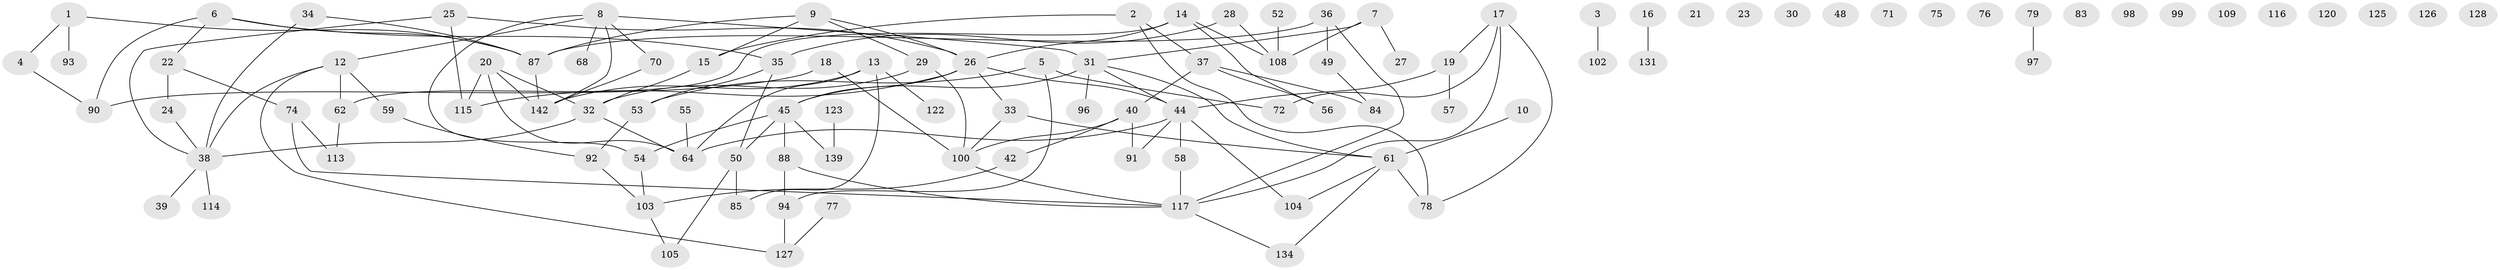 // original degree distribution, {3: 0.25675675675675674, 2: 0.24324324324324326, 1: 0.19594594594594594, 5: 0.05405405405405406, 4: 0.11486486486486487, 0: 0.10810810810810811, 7: 0.006756756756756757, 6: 0.02027027027027027}
// Generated by graph-tools (version 1.1) at 2025/41/03/06/25 10:41:20]
// undirected, 103 vertices, 128 edges
graph export_dot {
graph [start="1"]
  node [color=gray90,style=filled];
  1;
  2 [super="+11"];
  3;
  4 [super="+60"];
  5;
  6 [super="+107"];
  7 [super="+89"];
  8 [super="+140"];
  9 [super="+146"];
  10 [super="+80"];
  12 [super="+41"];
  13 [super="+138"];
  14 [super="+137"];
  15;
  16;
  17 [super="+66"];
  18;
  19;
  20 [super="+101"];
  21;
  22 [super="+43"];
  23;
  24 [super="+63"];
  25 [super="+111"];
  26 [super="+135"];
  27 [super="+65"];
  28 [super="+69"];
  29;
  30;
  31 [super="+73"];
  32;
  33;
  34;
  35 [super="+82"];
  36 [super="+46"];
  37 [super="+51"];
  38 [super="+145"];
  39;
  40 [super="+47"];
  42;
  44 [super="+67"];
  45 [super="+86"];
  48;
  49 [super="+110"];
  50 [super="+133"];
  52;
  53 [super="+81"];
  54 [super="+143"];
  55 [super="+118"];
  56;
  57;
  58;
  59 [super="+119"];
  61 [super="+121"];
  62;
  64 [super="+129"];
  68;
  70;
  71;
  72 [super="+95"];
  74;
  75;
  76;
  77;
  78;
  79;
  83;
  84;
  85;
  87 [super="+136"];
  88 [super="+147"];
  90 [super="+106"];
  91;
  92;
  93 [super="+124"];
  94;
  96;
  97 [super="+130"];
  98;
  99;
  100 [super="+112"];
  102;
  103 [super="+132"];
  104;
  105;
  108;
  109;
  113;
  114;
  115;
  116;
  117 [super="+144"];
  120;
  122;
  123;
  125;
  126;
  127 [super="+141"];
  128;
  131;
  134;
  139;
  142 [super="+148"];
  1 -- 87;
  1 -- 93;
  1 -- 4;
  2 -- 78;
  2 -- 15;
  2 -- 37;
  3 -- 102;
  4 -- 90;
  5 -- 53;
  5 -- 72;
  5 -- 94;
  6 -- 90;
  6 -- 87;
  6 -- 22;
  6 -- 35;
  7 -- 108;
  7 -- 31;
  7 -- 27;
  8 -- 31;
  8 -- 12;
  8 -- 68;
  8 -- 70;
  8 -- 142;
  8 -- 54;
  9 -- 15;
  9 -- 29;
  9 -- 87;
  9 -- 26;
  10 -- 61;
  12 -- 62;
  12 -- 127;
  12 -- 38;
  12 -- 59;
  13 -- 122;
  13 -- 85;
  13 -- 142;
  13 -- 64;
  14 -- 56;
  14 -- 62;
  14 -- 108;
  14 -- 26;
  15 -- 32;
  16 -- 131;
  17 -- 72;
  17 -- 19;
  17 -- 117;
  17 -- 78;
  18 -- 90;
  18 -- 100;
  19 -- 44;
  19 -- 57;
  20 -- 32;
  20 -- 64;
  20 -- 115;
  20 -- 142;
  22 -- 24;
  22 -- 74;
  24 -- 38;
  25 -- 26;
  25 -- 115;
  25 -- 38;
  26 -- 33;
  26 -- 115;
  26 -- 44;
  26 -- 45;
  28 -- 35;
  28 -- 108;
  29 -- 32;
  29 -- 100;
  31 -- 44;
  31 -- 45 [weight=2];
  31 -- 96;
  31 -- 61;
  32 -- 38;
  32 -- 64;
  33 -- 100;
  33 -- 61;
  34 -- 38;
  34 -- 87;
  35 -- 50;
  35 -- 53;
  36 -- 49;
  36 -- 117;
  36 -- 87;
  37 -- 56;
  37 -- 84;
  37 -- 40;
  38 -- 39;
  38 -- 114;
  40 -- 91;
  40 -- 42;
  40 -- 100;
  42 -- 103;
  44 -- 64;
  44 -- 104;
  44 -- 58;
  44 -- 91;
  45 -- 54;
  45 -- 50;
  45 -- 139;
  45 -- 88;
  49 -- 84;
  50 -- 85;
  50 -- 105;
  52 -- 108;
  53 -- 92;
  54 -- 103;
  55 -- 64;
  58 -- 117;
  59 -- 92;
  61 -- 104;
  61 -- 134;
  61 -- 78;
  62 -- 113;
  70 -- 142;
  74 -- 113;
  74 -- 117;
  77 -- 127;
  79 -- 97;
  87 -- 142;
  88 -- 117;
  88 -- 94;
  92 -- 103;
  94 -- 127;
  100 -- 117;
  103 -- 105;
  117 -- 134;
  123 -- 139;
}

